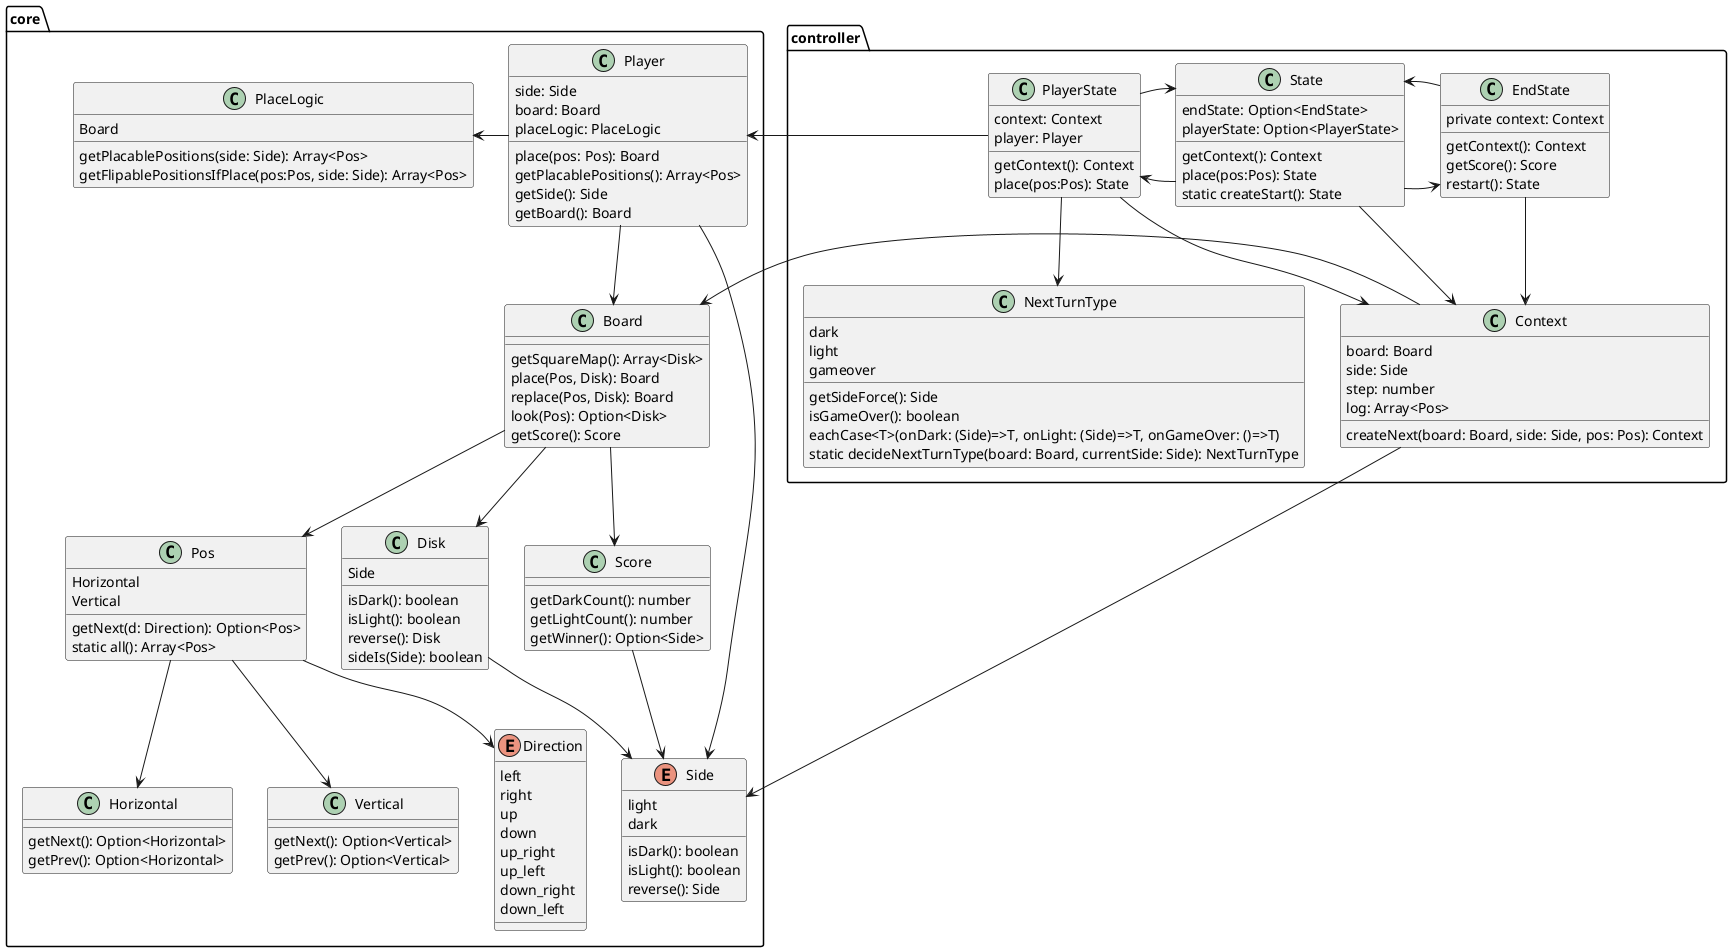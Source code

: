 @startuml
package core {
  class Horizontal {
    getNext(): Option<Horizontal>
    getPrev(): Option<Horizontal>
  }
  class Vertical {
    getNext(): Option<Vertical>
    getPrev(): Option<Vertical>
  }
  class Pos {
    Horizontal
    Vertical
    getNext(d: Direction): Option<Pos>
    static all(): Array<Pos>
  }
  Pos --> Horizontal
  Pos --> Vertical
  Pos --> Direction
  
  enum Direction {
    left
    right
    up
    down
    up_right
    up_left
    down_right
    down_left
  }
  
  class Disk {
    Side
    isDark(): boolean
    isLight(): boolean
    reverse(): Disk
    sideIs(Side): boolean
  }
  Disk --> Side

  enum Side {
    light
    dark

    isDark(): boolean
    isLight(): boolean
    reverse(): Side
  }

  class Board {    
    getSquareMap(): Array<Disk>
    place(Pos, Disk): Board
    replace(Pos, Disk): Board
    look(Pos): Option<Disk>
    getScore(): Score
  }
  Board --> Disk
  Board --> Pos
  Board --> Score

  class Score {
    getDarkCount(): number
    getLightCount(): number
    getWinner(): Option<Side>
  }
  Score --> Side

  class PlaceLogic {
    Board
    getPlacablePositions(side: Side): Array<Pos>
    getFlipablePositionsIfPlace(pos:Pos, side: Side): Array<Pos>
  }

  class Player {
    side: Side
    board: Board
    placeLogic: PlaceLogic
    
    place(pos: Pos): Board
    getPlacablePositions(): Array<Pos>
    getSide(): Side
    getBoard(): Board
  }
  Player --> Board
  Player --> Side
  PlaceLogic <- Player
}


package controller {
  class Context {
    board: Board
    side: Side
    step: number
    log: Array<Pos>
    createNext(board: Board, side: Side, pos: Pos): Context
  }
  Context -> Board
  Context -> Side
  

  class NextTurnType {
    dark
    light
    gameover
    getSideForce(): Side
    isGameOver(): boolean
    eachCase<T>(onDark: (Side)=>T, onLight: (Side)=>T, onGameOver: ()=>T)
    static decideNextTurnType(board: Board, currentSide: Side): NextTurnType
  }


  class State {
    endState: Option<EndState>
    playerState: Option<PlayerState>
    
    getContext(): Context
    place(pos:Pos): State
    static createStart(): State
  }
  State --> Context
  State --> EndState
  State --> PlayerState

  class EndState {
    private context: Context
    getContext(): Context
    getScore(): Score
    restart(): State
  }
  EndState --> Context
  EndState -> State

  class PlayerState {
    context: Context
    player: Player

    getContext(): Context
    place(pos:Pos): State
  }
  PlayerState --> Context
  PlayerState -> State
  PlayerState --> NextTurnType
  PlayerState -> Player
}


@enduml